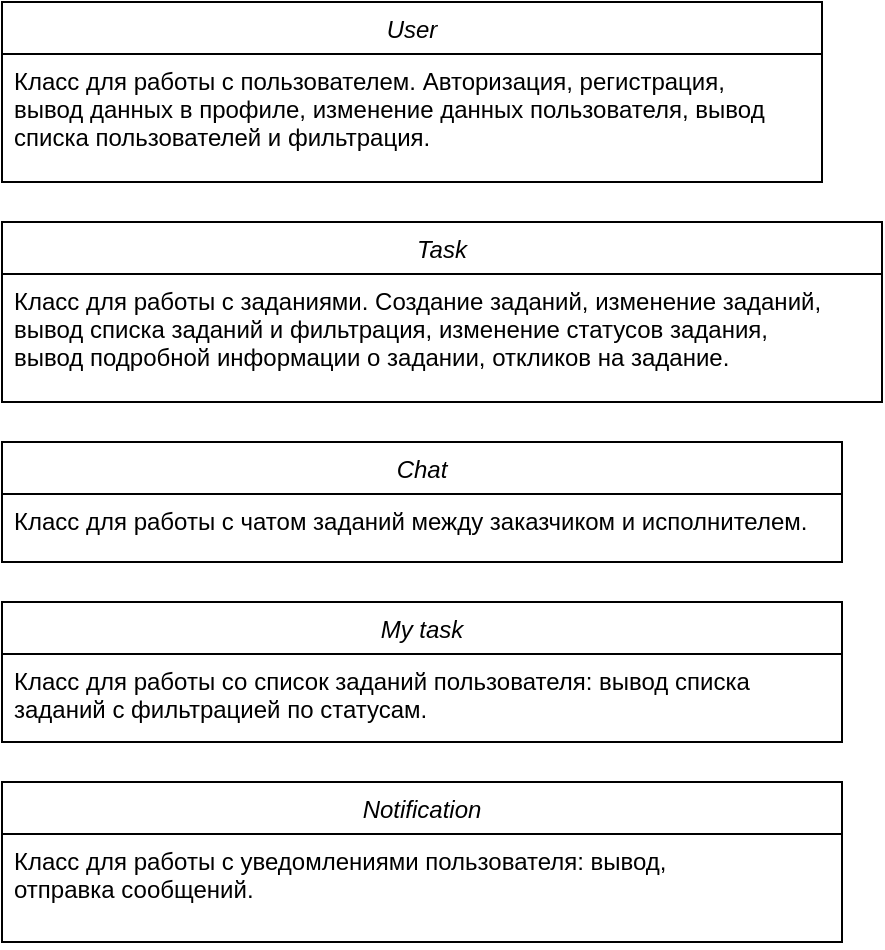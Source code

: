 <mxfile version="13.10.3" type="device"><diagram id="C5RBs43oDa-KdzZeNtuy" name="Page-1"><mxGraphModel dx="1422" dy="791" grid="1" gridSize="10" guides="1" tooltips="1" connect="1" arrows="1" fold="1" page="1" pageScale="1" pageWidth="827" pageHeight="1169" math="0" shadow="0"><root><mxCell id="WIyWlLk6GJQsqaUBKTNV-0"/><mxCell id="WIyWlLk6GJQsqaUBKTNV-1" parent="WIyWlLk6GJQsqaUBKTNV-0"/><mxCell id="zkfFHV4jXpPFQw0GAbJ--0" value="User" style="swimlane;fontStyle=2;align=center;verticalAlign=top;childLayout=stackLayout;horizontal=1;startSize=26;horizontalStack=0;resizeParent=1;resizeLast=0;collapsible=1;marginBottom=0;rounded=0;shadow=0;strokeWidth=1;" parent="WIyWlLk6GJQsqaUBKTNV-1" vertex="1"><mxGeometry x="10" y="10" width="410" height="90" as="geometry"><mxRectangle x="220" y="120" width="160" height="26" as="alternateBounds"/></mxGeometry></mxCell><mxCell id="zkfFHV4jXpPFQw0GAbJ--5" value="Класс для работы с пользователем. Авторизация, регистрация,&#xA;вывод данных в профиле, изменение данных пользователя, вывод&#xA;списка пользователей и фильтрация.&#xA;&#xA;" style="text;align=left;verticalAlign=top;spacingLeft=4;spacingRight=4;overflow=hidden;rotatable=0;points=[[0,0.5],[1,0.5]];portConstraint=eastwest;" parent="zkfFHV4jXpPFQw0GAbJ--0" vertex="1"><mxGeometry y="26" width="410" height="64" as="geometry"/></mxCell><mxCell id="59CAmdatO-FQUBjSASah-4" value="Task" style="swimlane;fontStyle=2;align=center;verticalAlign=top;childLayout=stackLayout;horizontal=1;startSize=26;horizontalStack=0;resizeParent=1;resizeLast=0;collapsible=1;marginBottom=0;rounded=0;shadow=0;strokeWidth=1;" vertex="1" parent="WIyWlLk6GJQsqaUBKTNV-1"><mxGeometry x="10" y="120" width="440" height="90" as="geometry"><mxRectangle x="220" y="120" width="160" height="26" as="alternateBounds"/></mxGeometry></mxCell><mxCell id="59CAmdatO-FQUBjSASah-5" value="Класс для работы с заданиями. Создание заданий, изменение заданий,&#xA;вывод списка заданий и фильтрация, изменение статусов задания,&#xA;вывод подробной информации о задании, откликов на задание.&#xA;&#xA;" style="text;align=left;verticalAlign=top;spacingLeft=4;spacingRight=4;overflow=hidden;rotatable=0;points=[[0,0.5],[1,0.5]];portConstraint=eastwest;" vertex="1" parent="59CAmdatO-FQUBjSASah-4"><mxGeometry y="26" width="440" height="64" as="geometry"/></mxCell><mxCell id="59CAmdatO-FQUBjSASah-6" value="Chat" style="swimlane;fontStyle=2;align=center;verticalAlign=top;childLayout=stackLayout;horizontal=1;startSize=26;horizontalStack=0;resizeParent=1;resizeLast=0;collapsible=1;marginBottom=0;rounded=0;shadow=0;strokeWidth=1;" vertex="1" parent="WIyWlLk6GJQsqaUBKTNV-1"><mxGeometry x="10" y="230" width="420" height="60" as="geometry"><mxRectangle x="220" y="120" width="160" height="26" as="alternateBounds"/></mxGeometry></mxCell><mxCell id="59CAmdatO-FQUBjSASah-7" value="Класс для работы с чатом заданий между заказчиком и исполнителем." style="text;align=left;verticalAlign=top;spacingLeft=4;spacingRight=4;overflow=hidden;rotatable=0;points=[[0,0.5],[1,0.5]];portConstraint=eastwest;" vertex="1" parent="59CAmdatO-FQUBjSASah-6"><mxGeometry y="26" width="420" height="34" as="geometry"/></mxCell><mxCell id="59CAmdatO-FQUBjSASah-8" value="My task" style="swimlane;fontStyle=2;align=center;verticalAlign=top;childLayout=stackLayout;horizontal=1;startSize=26;horizontalStack=0;resizeParent=1;resizeLast=0;collapsible=1;marginBottom=0;rounded=0;shadow=0;strokeWidth=1;" vertex="1" parent="WIyWlLk6GJQsqaUBKTNV-1"><mxGeometry x="10" y="310" width="420" height="70" as="geometry"><mxRectangle x="220" y="120" width="160" height="26" as="alternateBounds"/></mxGeometry></mxCell><mxCell id="59CAmdatO-FQUBjSASah-9" value="Класс для работы со список заданий пользователя: вывод списка&#xA; заданий с фильтрацией по статусам. " style="text;align=left;verticalAlign=top;spacingLeft=4;spacingRight=4;overflow=hidden;rotatable=0;points=[[0,0.5],[1,0.5]];portConstraint=eastwest;" vertex="1" parent="59CAmdatO-FQUBjSASah-8"><mxGeometry y="26" width="420" height="44" as="geometry"/></mxCell><mxCell id="59CAmdatO-FQUBjSASah-10" value="Notification" style="swimlane;fontStyle=2;align=center;verticalAlign=top;childLayout=stackLayout;horizontal=1;startSize=26;horizontalStack=0;resizeParent=1;resizeLast=0;collapsible=1;marginBottom=0;rounded=0;shadow=0;strokeWidth=1;" vertex="1" parent="WIyWlLk6GJQsqaUBKTNV-1"><mxGeometry x="10" y="400" width="420" height="80" as="geometry"><mxRectangle x="220" y="120" width="160" height="26" as="alternateBounds"/></mxGeometry></mxCell><mxCell id="59CAmdatO-FQUBjSASah-11" value="Класс для работы с уведомлениями пользователя: вывод,&#xA; отправка сообщений." style="text;align=left;verticalAlign=top;spacingLeft=4;spacingRight=4;overflow=hidden;rotatable=0;points=[[0,0.5],[1,0.5]];portConstraint=eastwest;" vertex="1" parent="59CAmdatO-FQUBjSASah-10"><mxGeometry y="26" width="420" height="54" as="geometry"/></mxCell></root></mxGraphModel></diagram></mxfile>